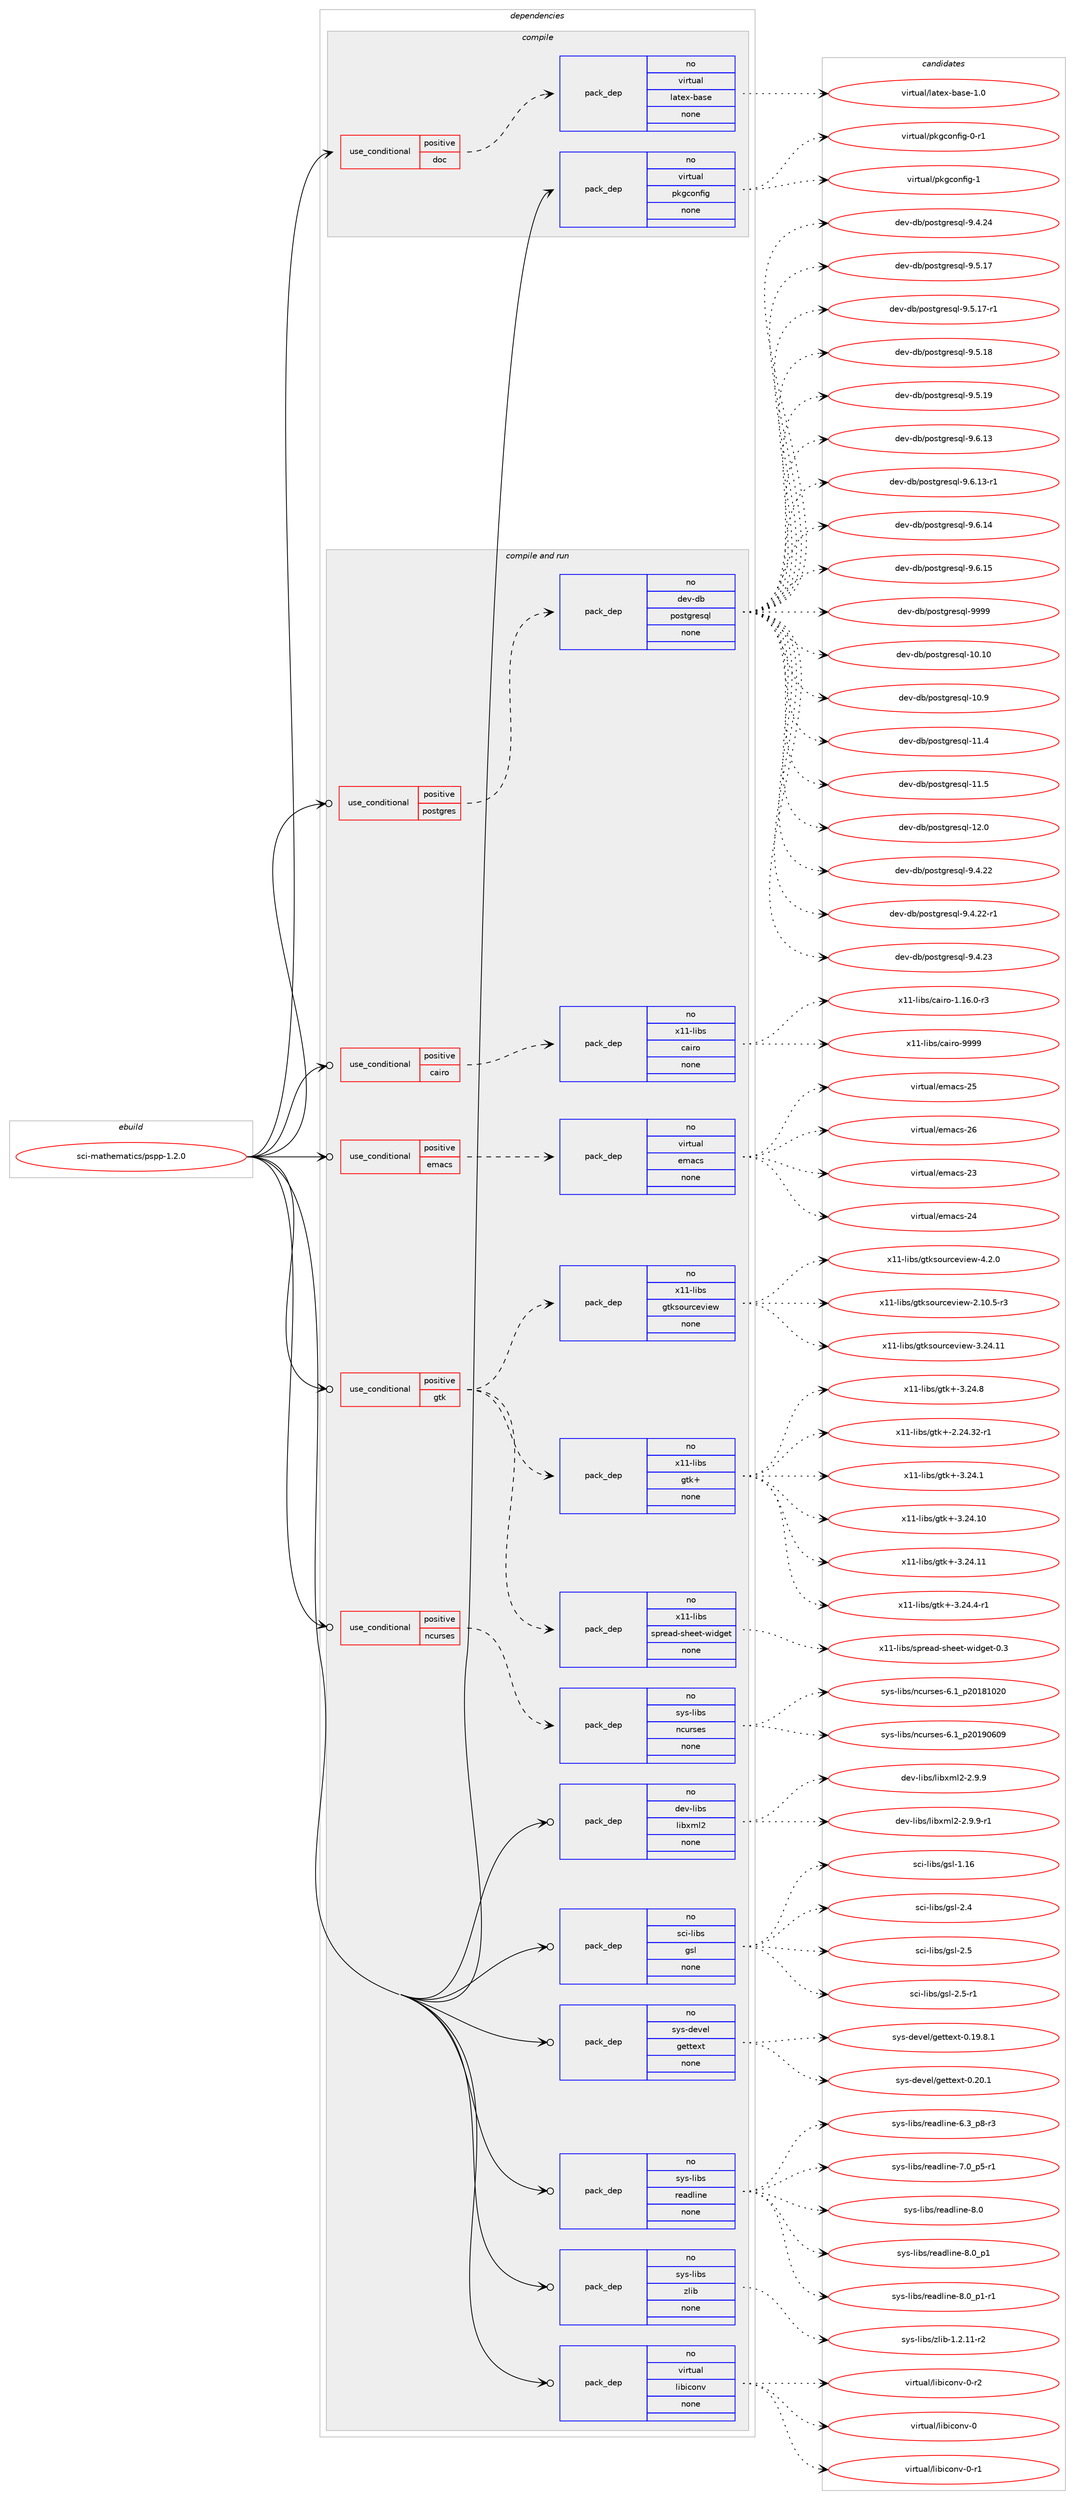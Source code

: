 digraph prolog {

# *************
# Graph options
# *************

newrank=true;
concentrate=true;
compound=true;
graph [rankdir=LR,fontname=Helvetica,fontsize=10,ranksep=1.5];#, ranksep=2.5, nodesep=0.2];
edge  [arrowhead=vee];
node  [fontname=Helvetica,fontsize=10];

# **********
# The ebuild
# **********

subgraph cluster_leftcol {
color=gray;
rank=same;
label=<<i>ebuild</i>>;
id [label="sci-mathematics/pspp-1.2.0", color=red, width=4, href="../sci-mathematics/pspp-1.2.0.svg"];
}

# ****************
# The dependencies
# ****************

subgraph cluster_midcol {
color=gray;
label=<<i>dependencies</i>>;
subgraph cluster_compile {
fillcolor="#eeeeee";
style=filled;
label=<<i>compile</i>>;
subgraph cond209341 {
dependency862131 [label=<<TABLE BORDER="0" CELLBORDER="1" CELLSPACING="0" CELLPADDING="4"><TR><TD ROWSPAN="3" CELLPADDING="10">use_conditional</TD></TR><TR><TD>positive</TD></TR><TR><TD>doc</TD></TR></TABLE>>, shape=none, color=red];
subgraph pack637550 {
dependency862132 [label=<<TABLE BORDER="0" CELLBORDER="1" CELLSPACING="0" CELLPADDING="4" WIDTH="220"><TR><TD ROWSPAN="6" CELLPADDING="30">pack_dep</TD></TR><TR><TD WIDTH="110">no</TD></TR><TR><TD>virtual</TD></TR><TR><TD>latex-base</TD></TR><TR><TD>none</TD></TR><TR><TD></TD></TR></TABLE>>, shape=none, color=blue];
}
dependency862131:e -> dependency862132:w [weight=20,style="dashed",arrowhead="vee"];
}
id:e -> dependency862131:w [weight=20,style="solid",arrowhead="vee"];
subgraph pack637551 {
dependency862133 [label=<<TABLE BORDER="0" CELLBORDER="1" CELLSPACING="0" CELLPADDING="4" WIDTH="220"><TR><TD ROWSPAN="6" CELLPADDING="30">pack_dep</TD></TR><TR><TD WIDTH="110">no</TD></TR><TR><TD>virtual</TD></TR><TR><TD>pkgconfig</TD></TR><TR><TD>none</TD></TR><TR><TD></TD></TR></TABLE>>, shape=none, color=blue];
}
id:e -> dependency862133:w [weight=20,style="solid",arrowhead="vee"];
}
subgraph cluster_compileandrun {
fillcolor="#eeeeee";
style=filled;
label=<<i>compile and run</i>>;
subgraph cond209342 {
dependency862134 [label=<<TABLE BORDER="0" CELLBORDER="1" CELLSPACING="0" CELLPADDING="4"><TR><TD ROWSPAN="3" CELLPADDING="10">use_conditional</TD></TR><TR><TD>positive</TD></TR><TR><TD>cairo</TD></TR></TABLE>>, shape=none, color=red];
subgraph pack637552 {
dependency862135 [label=<<TABLE BORDER="0" CELLBORDER="1" CELLSPACING="0" CELLPADDING="4" WIDTH="220"><TR><TD ROWSPAN="6" CELLPADDING="30">pack_dep</TD></TR><TR><TD WIDTH="110">no</TD></TR><TR><TD>x11-libs</TD></TR><TR><TD>cairo</TD></TR><TR><TD>none</TD></TR><TR><TD></TD></TR></TABLE>>, shape=none, color=blue];
}
dependency862134:e -> dependency862135:w [weight=20,style="dashed",arrowhead="vee"];
}
id:e -> dependency862134:w [weight=20,style="solid",arrowhead="odotvee"];
subgraph cond209343 {
dependency862136 [label=<<TABLE BORDER="0" CELLBORDER="1" CELLSPACING="0" CELLPADDING="4"><TR><TD ROWSPAN="3" CELLPADDING="10">use_conditional</TD></TR><TR><TD>positive</TD></TR><TR><TD>emacs</TD></TR></TABLE>>, shape=none, color=red];
subgraph pack637553 {
dependency862137 [label=<<TABLE BORDER="0" CELLBORDER="1" CELLSPACING="0" CELLPADDING="4" WIDTH="220"><TR><TD ROWSPAN="6" CELLPADDING="30">pack_dep</TD></TR><TR><TD WIDTH="110">no</TD></TR><TR><TD>virtual</TD></TR><TR><TD>emacs</TD></TR><TR><TD>none</TD></TR><TR><TD></TD></TR></TABLE>>, shape=none, color=blue];
}
dependency862136:e -> dependency862137:w [weight=20,style="dashed",arrowhead="vee"];
}
id:e -> dependency862136:w [weight=20,style="solid",arrowhead="odotvee"];
subgraph cond209344 {
dependency862138 [label=<<TABLE BORDER="0" CELLBORDER="1" CELLSPACING="0" CELLPADDING="4"><TR><TD ROWSPAN="3" CELLPADDING="10">use_conditional</TD></TR><TR><TD>positive</TD></TR><TR><TD>gtk</TD></TR></TABLE>>, shape=none, color=red];
subgraph pack637554 {
dependency862139 [label=<<TABLE BORDER="0" CELLBORDER="1" CELLSPACING="0" CELLPADDING="4" WIDTH="220"><TR><TD ROWSPAN="6" CELLPADDING="30">pack_dep</TD></TR><TR><TD WIDTH="110">no</TD></TR><TR><TD>x11-libs</TD></TR><TR><TD>gtk+</TD></TR><TR><TD>none</TD></TR><TR><TD></TD></TR></TABLE>>, shape=none, color=blue];
}
dependency862138:e -> dependency862139:w [weight=20,style="dashed",arrowhead="vee"];
subgraph pack637555 {
dependency862140 [label=<<TABLE BORDER="0" CELLBORDER="1" CELLSPACING="0" CELLPADDING="4" WIDTH="220"><TR><TD ROWSPAN="6" CELLPADDING="30">pack_dep</TD></TR><TR><TD WIDTH="110">no</TD></TR><TR><TD>x11-libs</TD></TR><TR><TD>gtksourceview</TD></TR><TR><TD>none</TD></TR><TR><TD></TD></TR></TABLE>>, shape=none, color=blue];
}
dependency862138:e -> dependency862140:w [weight=20,style="dashed",arrowhead="vee"];
subgraph pack637556 {
dependency862141 [label=<<TABLE BORDER="0" CELLBORDER="1" CELLSPACING="0" CELLPADDING="4" WIDTH="220"><TR><TD ROWSPAN="6" CELLPADDING="30">pack_dep</TD></TR><TR><TD WIDTH="110">no</TD></TR><TR><TD>x11-libs</TD></TR><TR><TD>spread-sheet-widget</TD></TR><TR><TD>none</TD></TR><TR><TD></TD></TR></TABLE>>, shape=none, color=blue];
}
dependency862138:e -> dependency862141:w [weight=20,style="dashed",arrowhead="vee"];
}
id:e -> dependency862138:w [weight=20,style="solid",arrowhead="odotvee"];
subgraph cond209345 {
dependency862142 [label=<<TABLE BORDER="0" CELLBORDER="1" CELLSPACING="0" CELLPADDING="4"><TR><TD ROWSPAN="3" CELLPADDING="10">use_conditional</TD></TR><TR><TD>positive</TD></TR><TR><TD>ncurses</TD></TR></TABLE>>, shape=none, color=red];
subgraph pack637557 {
dependency862143 [label=<<TABLE BORDER="0" CELLBORDER="1" CELLSPACING="0" CELLPADDING="4" WIDTH="220"><TR><TD ROWSPAN="6" CELLPADDING="30">pack_dep</TD></TR><TR><TD WIDTH="110">no</TD></TR><TR><TD>sys-libs</TD></TR><TR><TD>ncurses</TD></TR><TR><TD>none</TD></TR><TR><TD></TD></TR></TABLE>>, shape=none, color=blue];
}
dependency862142:e -> dependency862143:w [weight=20,style="dashed",arrowhead="vee"];
}
id:e -> dependency862142:w [weight=20,style="solid",arrowhead="odotvee"];
subgraph cond209346 {
dependency862144 [label=<<TABLE BORDER="0" CELLBORDER="1" CELLSPACING="0" CELLPADDING="4"><TR><TD ROWSPAN="3" CELLPADDING="10">use_conditional</TD></TR><TR><TD>positive</TD></TR><TR><TD>postgres</TD></TR></TABLE>>, shape=none, color=red];
subgraph pack637558 {
dependency862145 [label=<<TABLE BORDER="0" CELLBORDER="1" CELLSPACING="0" CELLPADDING="4" WIDTH="220"><TR><TD ROWSPAN="6" CELLPADDING="30">pack_dep</TD></TR><TR><TD WIDTH="110">no</TD></TR><TR><TD>dev-db</TD></TR><TR><TD>postgresql</TD></TR><TR><TD>none</TD></TR><TR><TD></TD></TR></TABLE>>, shape=none, color=blue];
}
dependency862144:e -> dependency862145:w [weight=20,style="dashed",arrowhead="vee"];
}
id:e -> dependency862144:w [weight=20,style="solid",arrowhead="odotvee"];
subgraph pack637559 {
dependency862146 [label=<<TABLE BORDER="0" CELLBORDER="1" CELLSPACING="0" CELLPADDING="4" WIDTH="220"><TR><TD ROWSPAN="6" CELLPADDING="30">pack_dep</TD></TR><TR><TD WIDTH="110">no</TD></TR><TR><TD>dev-libs</TD></TR><TR><TD>libxml2</TD></TR><TR><TD>none</TD></TR><TR><TD></TD></TR></TABLE>>, shape=none, color=blue];
}
id:e -> dependency862146:w [weight=20,style="solid",arrowhead="odotvee"];
subgraph pack637560 {
dependency862147 [label=<<TABLE BORDER="0" CELLBORDER="1" CELLSPACING="0" CELLPADDING="4" WIDTH="220"><TR><TD ROWSPAN="6" CELLPADDING="30">pack_dep</TD></TR><TR><TD WIDTH="110">no</TD></TR><TR><TD>sci-libs</TD></TR><TR><TD>gsl</TD></TR><TR><TD>none</TD></TR><TR><TD></TD></TR></TABLE>>, shape=none, color=blue];
}
id:e -> dependency862147:w [weight=20,style="solid",arrowhead="odotvee"];
subgraph pack637561 {
dependency862148 [label=<<TABLE BORDER="0" CELLBORDER="1" CELLSPACING="0" CELLPADDING="4" WIDTH="220"><TR><TD ROWSPAN="6" CELLPADDING="30">pack_dep</TD></TR><TR><TD WIDTH="110">no</TD></TR><TR><TD>sys-devel</TD></TR><TR><TD>gettext</TD></TR><TR><TD>none</TD></TR><TR><TD></TD></TR></TABLE>>, shape=none, color=blue];
}
id:e -> dependency862148:w [weight=20,style="solid",arrowhead="odotvee"];
subgraph pack637562 {
dependency862149 [label=<<TABLE BORDER="0" CELLBORDER="1" CELLSPACING="0" CELLPADDING="4" WIDTH="220"><TR><TD ROWSPAN="6" CELLPADDING="30">pack_dep</TD></TR><TR><TD WIDTH="110">no</TD></TR><TR><TD>sys-libs</TD></TR><TR><TD>readline</TD></TR><TR><TD>none</TD></TR><TR><TD></TD></TR></TABLE>>, shape=none, color=blue];
}
id:e -> dependency862149:w [weight=20,style="solid",arrowhead="odotvee"];
subgraph pack637563 {
dependency862150 [label=<<TABLE BORDER="0" CELLBORDER="1" CELLSPACING="0" CELLPADDING="4" WIDTH="220"><TR><TD ROWSPAN="6" CELLPADDING="30">pack_dep</TD></TR><TR><TD WIDTH="110">no</TD></TR><TR><TD>sys-libs</TD></TR><TR><TD>zlib</TD></TR><TR><TD>none</TD></TR><TR><TD></TD></TR></TABLE>>, shape=none, color=blue];
}
id:e -> dependency862150:w [weight=20,style="solid",arrowhead="odotvee"];
subgraph pack637564 {
dependency862151 [label=<<TABLE BORDER="0" CELLBORDER="1" CELLSPACING="0" CELLPADDING="4" WIDTH="220"><TR><TD ROWSPAN="6" CELLPADDING="30">pack_dep</TD></TR><TR><TD WIDTH="110">no</TD></TR><TR><TD>virtual</TD></TR><TR><TD>libiconv</TD></TR><TR><TD>none</TD></TR><TR><TD></TD></TR></TABLE>>, shape=none, color=blue];
}
id:e -> dependency862151:w [weight=20,style="solid",arrowhead="odotvee"];
}
subgraph cluster_run {
fillcolor="#eeeeee";
style=filled;
label=<<i>run</i>>;
}
}

# **************
# The candidates
# **************

subgraph cluster_choices {
rank=same;
color=gray;
label=<<i>candidates</i>>;

subgraph choice637550 {
color=black;
nodesep=1;
choice11810511411611797108471089711610112045989711510145494648 [label="virtual/latex-base-1.0", color=red, width=4,href="../virtual/latex-base-1.0.svg"];
dependency862132:e -> choice11810511411611797108471089711610112045989711510145494648:w [style=dotted,weight="100"];
}
subgraph choice637551 {
color=black;
nodesep=1;
choice11810511411611797108471121071039911111010210510345484511449 [label="virtual/pkgconfig-0-r1", color=red, width=4,href="../virtual/pkgconfig-0-r1.svg"];
choice1181051141161179710847112107103991111101021051034549 [label="virtual/pkgconfig-1", color=red, width=4,href="../virtual/pkgconfig-1.svg"];
dependency862133:e -> choice11810511411611797108471121071039911111010210510345484511449:w [style=dotted,weight="100"];
dependency862133:e -> choice1181051141161179710847112107103991111101021051034549:w [style=dotted,weight="100"];
}
subgraph choice637552 {
color=black;
nodesep=1;
choice12049494510810598115479997105114111454946495446484511451 [label="x11-libs/cairo-1.16.0-r3", color=red, width=4,href="../x11-libs/cairo-1.16.0-r3.svg"];
choice120494945108105981154799971051141114557575757 [label="x11-libs/cairo-9999", color=red, width=4,href="../x11-libs/cairo-9999.svg"];
dependency862135:e -> choice12049494510810598115479997105114111454946495446484511451:w [style=dotted,weight="100"];
dependency862135:e -> choice120494945108105981154799971051141114557575757:w [style=dotted,weight="100"];
}
subgraph choice637553 {
color=black;
nodesep=1;
choice11810511411611797108471011099799115455051 [label="virtual/emacs-23", color=red, width=4,href="../virtual/emacs-23.svg"];
choice11810511411611797108471011099799115455052 [label="virtual/emacs-24", color=red, width=4,href="../virtual/emacs-24.svg"];
choice11810511411611797108471011099799115455053 [label="virtual/emacs-25", color=red, width=4,href="../virtual/emacs-25.svg"];
choice11810511411611797108471011099799115455054 [label="virtual/emacs-26", color=red, width=4,href="../virtual/emacs-26.svg"];
dependency862137:e -> choice11810511411611797108471011099799115455051:w [style=dotted,weight="100"];
dependency862137:e -> choice11810511411611797108471011099799115455052:w [style=dotted,weight="100"];
dependency862137:e -> choice11810511411611797108471011099799115455053:w [style=dotted,weight="100"];
dependency862137:e -> choice11810511411611797108471011099799115455054:w [style=dotted,weight="100"];
}
subgraph choice637554 {
color=black;
nodesep=1;
choice12049494510810598115471031161074345504650524651504511449 [label="x11-libs/gtk+-2.24.32-r1", color=red, width=4,href="../x11-libs/gtk+-2.24.32-r1.svg"];
choice12049494510810598115471031161074345514650524649 [label="x11-libs/gtk+-3.24.1", color=red, width=4,href="../x11-libs/gtk+-3.24.1.svg"];
choice1204949451081059811547103116107434551465052464948 [label="x11-libs/gtk+-3.24.10", color=red, width=4,href="../x11-libs/gtk+-3.24.10.svg"];
choice1204949451081059811547103116107434551465052464949 [label="x11-libs/gtk+-3.24.11", color=red, width=4,href="../x11-libs/gtk+-3.24.11.svg"];
choice120494945108105981154710311610743455146505246524511449 [label="x11-libs/gtk+-3.24.4-r1", color=red, width=4,href="../x11-libs/gtk+-3.24.4-r1.svg"];
choice12049494510810598115471031161074345514650524656 [label="x11-libs/gtk+-3.24.8", color=red, width=4,href="../x11-libs/gtk+-3.24.8.svg"];
dependency862139:e -> choice12049494510810598115471031161074345504650524651504511449:w [style=dotted,weight="100"];
dependency862139:e -> choice12049494510810598115471031161074345514650524649:w [style=dotted,weight="100"];
dependency862139:e -> choice1204949451081059811547103116107434551465052464948:w [style=dotted,weight="100"];
dependency862139:e -> choice1204949451081059811547103116107434551465052464949:w [style=dotted,weight="100"];
dependency862139:e -> choice120494945108105981154710311610743455146505246524511449:w [style=dotted,weight="100"];
dependency862139:e -> choice12049494510810598115471031161074345514650524656:w [style=dotted,weight="100"];
}
subgraph choice637555 {
color=black;
nodesep=1;
choice120494945108105981154710311610711511111711499101118105101119455046494846534511451 [label="x11-libs/gtksourceview-2.10.5-r3", color=red, width=4,href="../x11-libs/gtksourceview-2.10.5-r3.svg"];
choice1204949451081059811547103116107115111117114991011181051011194551465052464949 [label="x11-libs/gtksourceview-3.24.11", color=red, width=4,href="../x11-libs/gtksourceview-3.24.11.svg"];
choice120494945108105981154710311610711511111711499101118105101119455246504648 [label="x11-libs/gtksourceview-4.2.0", color=red, width=4,href="../x11-libs/gtksourceview-4.2.0.svg"];
dependency862140:e -> choice120494945108105981154710311610711511111711499101118105101119455046494846534511451:w [style=dotted,weight="100"];
dependency862140:e -> choice1204949451081059811547103116107115111117114991011181051011194551465052464949:w [style=dotted,weight="100"];
dependency862140:e -> choice120494945108105981154710311610711511111711499101118105101119455246504648:w [style=dotted,weight="100"];
}
subgraph choice637556 {
color=black;
nodesep=1;
choice120494945108105981154711511211410197100451151041011011164511910510010310111645484651 [label="x11-libs/spread-sheet-widget-0.3", color=red, width=4,href="../x11-libs/spread-sheet-widget-0.3.svg"];
dependency862141:e -> choice120494945108105981154711511211410197100451151041011011164511910510010310111645484651:w [style=dotted,weight="100"];
}
subgraph choice637557 {
color=black;
nodesep=1;
choice1151211154510810598115471109911711411510111545544649951125048495649485048 [label="sys-libs/ncurses-6.1_p20181020", color=red, width=4,href="../sys-libs/ncurses-6.1_p20181020.svg"];
choice1151211154510810598115471109911711411510111545544649951125048495748544857 [label="sys-libs/ncurses-6.1_p20190609", color=red, width=4,href="../sys-libs/ncurses-6.1_p20190609.svg"];
dependency862143:e -> choice1151211154510810598115471109911711411510111545544649951125048495649485048:w [style=dotted,weight="100"];
dependency862143:e -> choice1151211154510810598115471109911711411510111545544649951125048495748544857:w [style=dotted,weight="100"];
}
subgraph choice637558 {
color=black;
nodesep=1;
choice100101118451009847112111115116103114101115113108454948464948 [label="dev-db/postgresql-10.10", color=red, width=4,href="../dev-db/postgresql-10.10.svg"];
choice1001011184510098471121111151161031141011151131084549484657 [label="dev-db/postgresql-10.9", color=red, width=4,href="../dev-db/postgresql-10.9.svg"];
choice1001011184510098471121111151161031141011151131084549494652 [label="dev-db/postgresql-11.4", color=red, width=4,href="../dev-db/postgresql-11.4.svg"];
choice1001011184510098471121111151161031141011151131084549494653 [label="dev-db/postgresql-11.5", color=red, width=4,href="../dev-db/postgresql-11.5.svg"];
choice1001011184510098471121111151161031141011151131084549504648 [label="dev-db/postgresql-12.0", color=red, width=4,href="../dev-db/postgresql-12.0.svg"];
choice10010111845100984711211111511610311410111511310845574652465050 [label="dev-db/postgresql-9.4.22", color=red, width=4,href="../dev-db/postgresql-9.4.22.svg"];
choice100101118451009847112111115116103114101115113108455746524650504511449 [label="dev-db/postgresql-9.4.22-r1", color=red, width=4,href="../dev-db/postgresql-9.4.22-r1.svg"];
choice10010111845100984711211111511610311410111511310845574652465051 [label="dev-db/postgresql-9.4.23", color=red, width=4,href="../dev-db/postgresql-9.4.23.svg"];
choice10010111845100984711211111511610311410111511310845574652465052 [label="dev-db/postgresql-9.4.24", color=red, width=4,href="../dev-db/postgresql-9.4.24.svg"];
choice10010111845100984711211111511610311410111511310845574653464955 [label="dev-db/postgresql-9.5.17", color=red, width=4,href="../dev-db/postgresql-9.5.17.svg"];
choice100101118451009847112111115116103114101115113108455746534649554511449 [label="dev-db/postgresql-9.5.17-r1", color=red, width=4,href="../dev-db/postgresql-9.5.17-r1.svg"];
choice10010111845100984711211111511610311410111511310845574653464956 [label="dev-db/postgresql-9.5.18", color=red, width=4,href="../dev-db/postgresql-9.5.18.svg"];
choice10010111845100984711211111511610311410111511310845574653464957 [label="dev-db/postgresql-9.5.19", color=red, width=4,href="../dev-db/postgresql-9.5.19.svg"];
choice10010111845100984711211111511610311410111511310845574654464951 [label="dev-db/postgresql-9.6.13", color=red, width=4,href="../dev-db/postgresql-9.6.13.svg"];
choice100101118451009847112111115116103114101115113108455746544649514511449 [label="dev-db/postgresql-9.6.13-r1", color=red, width=4,href="../dev-db/postgresql-9.6.13-r1.svg"];
choice10010111845100984711211111511610311410111511310845574654464952 [label="dev-db/postgresql-9.6.14", color=red, width=4,href="../dev-db/postgresql-9.6.14.svg"];
choice10010111845100984711211111511610311410111511310845574654464953 [label="dev-db/postgresql-9.6.15", color=red, width=4,href="../dev-db/postgresql-9.6.15.svg"];
choice1001011184510098471121111151161031141011151131084557575757 [label="dev-db/postgresql-9999", color=red, width=4,href="../dev-db/postgresql-9999.svg"];
dependency862145:e -> choice100101118451009847112111115116103114101115113108454948464948:w [style=dotted,weight="100"];
dependency862145:e -> choice1001011184510098471121111151161031141011151131084549484657:w [style=dotted,weight="100"];
dependency862145:e -> choice1001011184510098471121111151161031141011151131084549494652:w [style=dotted,weight="100"];
dependency862145:e -> choice1001011184510098471121111151161031141011151131084549494653:w [style=dotted,weight="100"];
dependency862145:e -> choice1001011184510098471121111151161031141011151131084549504648:w [style=dotted,weight="100"];
dependency862145:e -> choice10010111845100984711211111511610311410111511310845574652465050:w [style=dotted,weight="100"];
dependency862145:e -> choice100101118451009847112111115116103114101115113108455746524650504511449:w [style=dotted,weight="100"];
dependency862145:e -> choice10010111845100984711211111511610311410111511310845574652465051:w [style=dotted,weight="100"];
dependency862145:e -> choice10010111845100984711211111511610311410111511310845574652465052:w [style=dotted,weight="100"];
dependency862145:e -> choice10010111845100984711211111511610311410111511310845574653464955:w [style=dotted,weight="100"];
dependency862145:e -> choice100101118451009847112111115116103114101115113108455746534649554511449:w [style=dotted,weight="100"];
dependency862145:e -> choice10010111845100984711211111511610311410111511310845574653464956:w [style=dotted,weight="100"];
dependency862145:e -> choice10010111845100984711211111511610311410111511310845574653464957:w [style=dotted,weight="100"];
dependency862145:e -> choice10010111845100984711211111511610311410111511310845574654464951:w [style=dotted,weight="100"];
dependency862145:e -> choice100101118451009847112111115116103114101115113108455746544649514511449:w [style=dotted,weight="100"];
dependency862145:e -> choice10010111845100984711211111511610311410111511310845574654464952:w [style=dotted,weight="100"];
dependency862145:e -> choice10010111845100984711211111511610311410111511310845574654464953:w [style=dotted,weight="100"];
dependency862145:e -> choice1001011184510098471121111151161031141011151131084557575757:w [style=dotted,weight="100"];
}
subgraph choice637559 {
color=black;
nodesep=1;
choice1001011184510810598115471081059812010910850455046574657 [label="dev-libs/libxml2-2.9.9", color=red, width=4,href="../dev-libs/libxml2-2.9.9.svg"];
choice10010111845108105981154710810598120109108504550465746574511449 [label="dev-libs/libxml2-2.9.9-r1", color=red, width=4,href="../dev-libs/libxml2-2.9.9-r1.svg"];
dependency862146:e -> choice1001011184510810598115471081059812010910850455046574657:w [style=dotted,weight="100"];
dependency862146:e -> choice10010111845108105981154710810598120109108504550465746574511449:w [style=dotted,weight="100"];
}
subgraph choice637560 {
color=black;
nodesep=1;
choice115991054510810598115471031151084549464954 [label="sci-libs/gsl-1.16", color=red, width=4,href="../sci-libs/gsl-1.16.svg"];
choice1159910545108105981154710311510845504652 [label="sci-libs/gsl-2.4", color=red, width=4,href="../sci-libs/gsl-2.4.svg"];
choice1159910545108105981154710311510845504653 [label="sci-libs/gsl-2.5", color=red, width=4,href="../sci-libs/gsl-2.5.svg"];
choice11599105451081059811547103115108455046534511449 [label="sci-libs/gsl-2.5-r1", color=red, width=4,href="../sci-libs/gsl-2.5-r1.svg"];
dependency862147:e -> choice115991054510810598115471031151084549464954:w [style=dotted,weight="100"];
dependency862147:e -> choice1159910545108105981154710311510845504652:w [style=dotted,weight="100"];
dependency862147:e -> choice1159910545108105981154710311510845504653:w [style=dotted,weight="100"];
dependency862147:e -> choice11599105451081059811547103115108455046534511449:w [style=dotted,weight="100"];
}
subgraph choice637561 {
color=black;
nodesep=1;
choice1151211154510010111810110847103101116116101120116454846495746564649 [label="sys-devel/gettext-0.19.8.1", color=red, width=4,href="../sys-devel/gettext-0.19.8.1.svg"];
choice115121115451001011181011084710310111611610112011645484650484649 [label="sys-devel/gettext-0.20.1", color=red, width=4,href="../sys-devel/gettext-0.20.1.svg"];
dependency862148:e -> choice1151211154510010111810110847103101116116101120116454846495746564649:w [style=dotted,weight="100"];
dependency862148:e -> choice115121115451001011181011084710310111611610112011645484650484649:w [style=dotted,weight="100"];
}
subgraph choice637562 {
color=black;
nodesep=1;
choice115121115451081059811547114101971001081051101014554465195112564511451 [label="sys-libs/readline-6.3_p8-r3", color=red, width=4,href="../sys-libs/readline-6.3_p8-r3.svg"];
choice115121115451081059811547114101971001081051101014555464895112534511449 [label="sys-libs/readline-7.0_p5-r1", color=red, width=4,href="../sys-libs/readline-7.0_p5-r1.svg"];
choice1151211154510810598115471141019710010810511010145564648 [label="sys-libs/readline-8.0", color=red, width=4,href="../sys-libs/readline-8.0.svg"];
choice11512111545108105981154711410197100108105110101455646489511249 [label="sys-libs/readline-8.0_p1", color=red, width=4,href="../sys-libs/readline-8.0_p1.svg"];
choice115121115451081059811547114101971001081051101014556464895112494511449 [label="sys-libs/readline-8.0_p1-r1", color=red, width=4,href="../sys-libs/readline-8.0_p1-r1.svg"];
dependency862149:e -> choice115121115451081059811547114101971001081051101014554465195112564511451:w [style=dotted,weight="100"];
dependency862149:e -> choice115121115451081059811547114101971001081051101014555464895112534511449:w [style=dotted,weight="100"];
dependency862149:e -> choice1151211154510810598115471141019710010810511010145564648:w [style=dotted,weight="100"];
dependency862149:e -> choice11512111545108105981154711410197100108105110101455646489511249:w [style=dotted,weight="100"];
dependency862149:e -> choice115121115451081059811547114101971001081051101014556464895112494511449:w [style=dotted,weight="100"];
}
subgraph choice637563 {
color=black;
nodesep=1;
choice11512111545108105981154712210810598454946504649494511450 [label="sys-libs/zlib-1.2.11-r2", color=red, width=4,href="../sys-libs/zlib-1.2.11-r2.svg"];
dependency862150:e -> choice11512111545108105981154712210810598454946504649494511450:w [style=dotted,weight="100"];
}
subgraph choice637564 {
color=black;
nodesep=1;
choice118105114116117971084710810598105991111101184548 [label="virtual/libiconv-0", color=red, width=4,href="../virtual/libiconv-0.svg"];
choice1181051141161179710847108105981059911111011845484511449 [label="virtual/libiconv-0-r1", color=red, width=4,href="../virtual/libiconv-0-r1.svg"];
choice1181051141161179710847108105981059911111011845484511450 [label="virtual/libiconv-0-r2", color=red, width=4,href="../virtual/libiconv-0-r2.svg"];
dependency862151:e -> choice118105114116117971084710810598105991111101184548:w [style=dotted,weight="100"];
dependency862151:e -> choice1181051141161179710847108105981059911111011845484511449:w [style=dotted,weight="100"];
dependency862151:e -> choice1181051141161179710847108105981059911111011845484511450:w [style=dotted,weight="100"];
}
}

}
